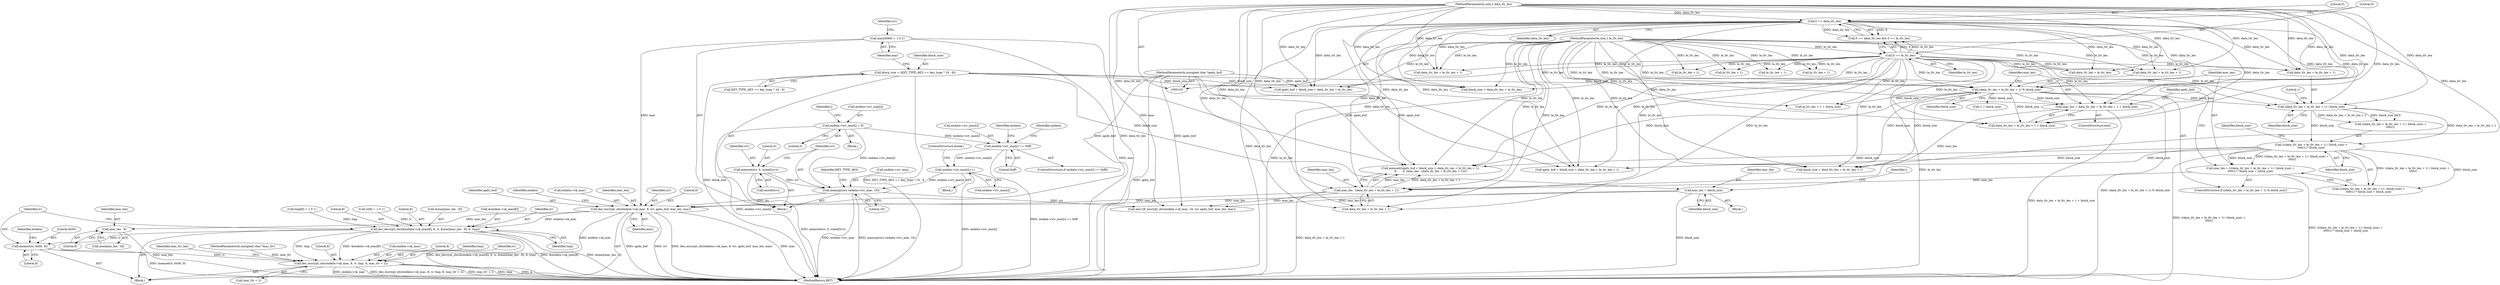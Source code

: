 digraph "0_OpenSC_8fe377e93b4b56060e5bbfb6f3142ceaeca744fa_6@API" {
"1000306" [label="(Call,des_encrypt_cbc(exdata->sk_mac, 8, icv, apdu_buf, mac_len, mac))"];
"1000267" [label="(Call,memcpy(icv, exdata->icv_mac, 16))"];
"1000262" [label="(Call,memset(icv, 0, sizeof(icv)))"];
"1000255" [label="(Call,exdata->icv_mac[i]++)"];
"1000238" [label="(Call,exdata->icv_mac[i] == 0xff)"];
"1000246" [label="(Call,exdata->icv_mac[i] = 0)"];
"1000105" [label="(MethodParameterIn,unsigned char *apdu_buf)"];
"1000223" [label="(Call,mac_len - (data_tlv_len + le_tlv_len + 1))"];
"1000187" [label="(Call,mac_len = (((data_tlv_len + le_tlv_len + 1) / block_size) +\n\t\t\t\t\t1) * block_size + block_size)"];
"1000190" [label="(Call,(((data_tlv_len + le_tlv_len + 1) / block_size) +\n\t\t\t\t\t1) * block_size)"];
"1000192" [label="(Call,(data_tlv_len + le_tlv_len + 1) / block_size)"];
"1000106" [label="(MethodParameterIn,size_t data_tlv_len)"];
"1000157" [label="(Call,0 == data_tlv_len)"];
"1000107" [label="(MethodParameterIn,size_t le_tlv_len)"];
"1000160" [label="(Call,0 == le_tlv_len)"];
"1000180" [label="(Call,(data_tlv_len + le_tlv_len + 1) % block_size)"];
"1000113" [label="(Call,block_size = (KEY_TYPE_AES == key_type ? 16 : 8))"];
"1000203" [label="(Call,mac_len = data_tlv_len + le_tlv_len + 1 + block_size)"];
"1000164" [label="(Call,mac_len = block_size)"];
"1000122" [label="(Call,mac[4096] = { 0 })"];
"1000315" [label="(Call,des_decrypt_cbc(&exdata->sk_mac[8], 8, iv, &mac[mac_len - 8], 8, tmp))"];
"1000332" [label="(Call,memset(iv, 0x00, 8))"];
"1000336" [label="(Call,des_encrypt_cbc(exdata->sk_mac, 8, iv, tmp, 8, mac_tlv + 2))"];
"1000327" [label="(Call,mac_len - 8)"];
"1000204" [label="(Identifier,mac_len)"];
"1000335" [label="(Literal,8)"];
"1000161" [label="(Literal,0)"];
"1000191" [label="(Call,((data_tlv_len + le_tlv_len + 1) / block_size) +\n\t\t\t\t\t1)"];
"1000217" [label="(Call,data_tlv_len + le_tlv_len + 1)"];
"1000343" [label="(Literal,8)"];
"1000180" [label="(Call,(data_tlv_len + le_tlv_len + 1) % block_size)"];
"1000255" [label="(Call,exdata->icv_mac[i]++)"];
"1000198" [label="(Identifier,block_size)"];
"1000316" [label="(Call,&exdata->sk_mac[8])"];
"1000323" [label="(Identifier,iv)"];
"1000337" [label="(Call,exdata->sk_mac)"];
"1000304" [label="(Call,tmp[8] = { 0 })"];
"1000265" [label="(Call,sizeof(icv))"];
"1000261" [label="(ControlStructure,break;)"];
"1000190" [label="(Call,(((data_tlv_len + le_tlv_len + 1) / block_size) +\n\t\t\t\t\t1) * block_size)"];
"1000181" [label="(Call,data_tlv_len + le_tlv_len + 1)"];
"1000319" [label="(Identifier,exdata)"];
"1000340" [label="(Literal,8)"];
"1000263" [label="(Identifier,icv)"];
"1000299" [label="(Block,)"];
"1000256" [label="(Call,exdata->icv_mac[i])"];
"1000237" [label="(ControlStructure,if (exdata->icv_mac[i] == 0xff))"];
"1000278" [label="(Call,aes128_encrypt_cbc(exdata->sk_mac, 16, icv, apdu_buf, mac_len, mac))"];
"1000313" [label="(Identifier,mac_len)"];
"1000213" [label="(Call,apdu_buf + block_size + data_tlv_len + le_tlv_len + 1)"];
"1000238" [label="(Call,exdata->icv_mac[i] == 0xff)"];
"1000227" [label="(Call,le_tlv_len + 1)"];
"1000311" [label="(Identifier,icv)"];
"1000165" [label="(Identifier,mac_len)"];
"1000239" [label="(Call,exdata->icv_mac[i])"];
"1000159" [label="(Identifier,data_tlv_len)"];
"1000183" [label="(Call,le_tlv_len + 1)"];
"1000244" [label="(Literal,0xff)"];
"1000258" [label="(Identifier,exdata)"];
"1000202" [label="(ControlStructure,else)"];
"1000315" [label="(Call,des_decrypt_cbc(&exdata->sk_mac[8], 8, iv, &mac[mac_len - 8], 8, tmp))"];
"1000193" [label="(Call,data_tlv_len + le_tlv_len + 1)"];
"1000328" [label="(Identifier,mac_len)"];
"1000219" [label="(Call,le_tlv_len + 1)"];
"1000336" [label="(Call,des_encrypt_cbc(exdata->sk_mac, 8, iv, tmp, 8, mac_tlv + 2))"];
"1000314" [label="(Identifier,mac)"];
"1000156" [label="(Call,0 == data_tlv_len && 0 == le_tlv_len)"];
"1000306" [label="(Call,des_encrypt_cbc(exdata->sk_mac, 8, icv, apdu_buf, mac_len, mac))"];
"1000127" [label="(Identifier,icv)"];
"1000224" [label="(Identifier,mac_len)"];
"1000334" [label="(Literal,0x00)"];
"1000267" [label="(Call,memcpy(icv, exdata->icv_mac, 16))"];
"1000207" [label="(Call,le_tlv_len + 1 + block_size)"];
"1000188" [label="(Identifier,mac_len)"];
"1000333" [label="(Identifier,iv)"];
"1000199" [label="(Literal,1)"];
"1000192" [label="(Call,(data_tlv_len + le_tlv_len + 1) / block_size)"];
"1000264" [label="(Literal,0)"];
"1000325" [label="(Call,mac[mac_len - 8])"];
"1000332" [label="(Call,memset(iv, 0x00, 8))"];
"1000338" [label="(Identifier,exdata)"];
"1000331" [label="(Identifier,tmp)"];
"1000329" [label="(Literal,8)"];
"1000171" [label="(Call,apdu_buf + block_size + data_tlv_len + le_tlv_len)"];
"1000215" [label="(Call,block_size + data_tlv_len + le_tlv_len + 1)"];
"1000175" [label="(Call,data_tlv_len + le_tlv_len)"];
"1000249" [label="(Identifier,exdata)"];
"1000247" [label="(Call,exdata->icv_mac[i])"];
"1000327" [label="(Call,mac_len - 8)"];
"1000166" [label="(Identifier,block_size)"];
"1000246" [label="(Call,exdata->icv_mac[i] = 0)"];
"1000212" [label="(Call,memset((apdu_buf + block_size + data_tlv_len + le_tlv_len + 1),\n\t\t       0, (mac_len - (data_tlv_len + le_tlv_len + 1))))"];
"1000225" [label="(Call,data_tlv_len + le_tlv_len + 1)"];
"1000160" [label="(Call,0 == le_tlv_len)"];
"1000195" [label="(Call,le_tlv_len + 1)"];
"1000342" [label="(Identifier,tmp)"];
"1000223" [label="(Call,mac_len - (data_tlv_len + le_tlv_len + 1))"];
"1000122" [label="(Call,mac[4096] = { 0 })"];
"1000179" [label="(ControlStructure,if ((data_tlv_len + le_tlv_len + 1) % block_size))"];
"1000310" [label="(Literal,8)"];
"1000355" [label="(MethodReturn,RET)"];
"1000189" [label="(Call,(((data_tlv_len + le_tlv_len + 1) / block_size) +\n\t\t\t\t\t1) * block_size + block_size)"];
"1000214" [label="(Identifier,apdu_buf)"];
"1000312" [label="(Identifier,apdu_buf)"];
"1000205" [label="(Call,data_tlv_len + le_tlv_len + 1 + block_size)"];
"1000330" [label="(Literal,8)"];
"1000187" [label="(Call,mac_len = (((data_tlv_len + le_tlv_len + 1) / block_size) +\n\t\t\t\t\t1) * block_size + block_size)"];
"1000162" [label="(Identifier,le_tlv_len)"];
"1000113" [label="(Call,block_size = (KEY_TYPE_AES == key_type ? 16 : 8))"];
"1000301" [label="(Call,iv[8] = { 0 })"];
"1000307" [label="(Call,exdata->sk_mac)"];
"1000341" [label="(Identifier,iv)"];
"1000115" [label="(Call,KEY_TYPE_AES == key_type ? 16 : 8)"];
"1000349" [label="(Identifier,mac_tlv_len)"];
"1000268" [label="(Identifier,icv)"];
"1000322" [label="(Literal,8)"];
"1000235" [label="(Identifier,i)"];
"1000186" [label="(Identifier,block_size)"];
"1000107" [label="(MethodParameterIn,size_t le_tlv_len)"];
"1000105" [label="(MethodParameterIn,unsigned char *apdu_buf)"];
"1000232" [label="(Identifier,i)"];
"1000164" [label="(Call,mac_len = block_size)"];
"1000275" [label="(Identifier,KEY_TYPE_AES)"];
"1000254" [label="(Block,)"];
"1000262" [label="(Call,memset(icv, 0, sizeof(icv)))"];
"1000203" [label="(Call,mac_len = data_tlv_len + le_tlv_len + 1 + block_size)"];
"1000201" [label="(Identifier,block_size)"];
"1000163" [label="(Block,)"];
"1000173" [label="(Call,block_size + data_tlv_len + le_tlv_len)"];
"1000245" [label="(Block,)"];
"1000157" [label="(Call,0 == data_tlv_len)"];
"1000123" [label="(Identifier,mac)"];
"1000272" [label="(Literal,16)"];
"1000269" [label="(Call,exdata->icv_mac)"];
"1000114" [label="(Identifier,block_size)"];
"1000158" [label="(Literal,0)"];
"1000200" [label="(Identifier,block_size)"];
"1000106" [label="(MethodParameterIn,size_t data_tlv_len)"];
"1000209" [label="(Call,1 + block_size)"];
"1000344" [label="(Call,mac_tlv + 2)"];
"1000252" [label="(Literal,0)"];
"1000324" [label="(Call,&mac[mac_len - 8])"];
"1000108" [label="(MethodParameterIn,unsigned char *mac_tlv)"];
"1000111" [label="(Block,)"];
"1000306" -> "1000299"  [label="AST: "];
"1000306" -> "1000314"  [label="CFG: "];
"1000307" -> "1000306"  [label="AST: "];
"1000310" -> "1000306"  [label="AST: "];
"1000311" -> "1000306"  [label="AST: "];
"1000312" -> "1000306"  [label="AST: "];
"1000313" -> "1000306"  [label="AST: "];
"1000314" -> "1000306"  [label="AST: "];
"1000319" -> "1000306"  [label="CFG: "];
"1000306" -> "1000355"  [label="DDG: apdu_buf"];
"1000306" -> "1000355"  [label="DDG: icv"];
"1000306" -> "1000355"  [label="DDG: des_encrypt_cbc(exdata->sk_mac, 8, icv, apdu_buf, mac_len, mac)"];
"1000306" -> "1000355"  [label="DDG: mac"];
"1000267" -> "1000306"  [label="DDG: icv"];
"1000105" -> "1000306"  [label="DDG: apdu_buf"];
"1000223" -> "1000306"  [label="DDG: mac_len"];
"1000164" -> "1000306"  [label="DDG: mac_len"];
"1000122" -> "1000306"  [label="DDG: mac"];
"1000306" -> "1000315"  [label="DDG: exdata->sk_mac"];
"1000306" -> "1000327"  [label="DDG: mac_len"];
"1000306" -> "1000336"  [label="DDG: exdata->sk_mac"];
"1000267" -> "1000111"  [label="AST: "];
"1000267" -> "1000272"  [label="CFG: "];
"1000268" -> "1000267"  [label="AST: "];
"1000269" -> "1000267"  [label="AST: "];
"1000272" -> "1000267"  [label="AST: "];
"1000275" -> "1000267"  [label="CFG: "];
"1000267" -> "1000355"  [label="DDG: exdata->icv_mac"];
"1000267" -> "1000355"  [label="DDG: memcpy(icv, exdata->icv_mac, 16)"];
"1000262" -> "1000267"  [label="DDG: icv"];
"1000255" -> "1000267"  [label="DDG: exdata->icv_mac[i]"];
"1000246" -> "1000267"  [label="DDG: exdata->icv_mac[i]"];
"1000267" -> "1000278"  [label="DDG: icv"];
"1000262" -> "1000111"  [label="AST: "];
"1000262" -> "1000265"  [label="CFG: "];
"1000263" -> "1000262"  [label="AST: "];
"1000264" -> "1000262"  [label="AST: "];
"1000265" -> "1000262"  [label="AST: "];
"1000268" -> "1000262"  [label="CFG: "];
"1000262" -> "1000355"  [label="DDG: memset(icv, 0, sizeof(icv))"];
"1000255" -> "1000254"  [label="AST: "];
"1000255" -> "1000256"  [label="CFG: "];
"1000256" -> "1000255"  [label="AST: "];
"1000261" -> "1000255"  [label="CFG: "];
"1000255" -> "1000355"  [label="DDG: exdata->icv_mac[i]"];
"1000238" -> "1000255"  [label="DDG: exdata->icv_mac[i]"];
"1000238" -> "1000237"  [label="AST: "];
"1000238" -> "1000244"  [label="CFG: "];
"1000239" -> "1000238"  [label="AST: "];
"1000244" -> "1000238"  [label="AST: "];
"1000249" -> "1000238"  [label="CFG: "];
"1000258" -> "1000238"  [label="CFG: "];
"1000238" -> "1000355"  [label="DDG: exdata->icv_mac[i] == 0xff"];
"1000246" -> "1000238"  [label="DDG: exdata->icv_mac[i]"];
"1000246" -> "1000245"  [label="AST: "];
"1000246" -> "1000252"  [label="CFG: "];
"1000247" -> "1000246"  [label="AST: "];
"1000252" -> "1000246"  [label="AST: "];
"1000235" -> "1000246"  [label="CFG: "];
"1000246" -> "1000355"  [label="DDG: exdata->icv_mac[i]"];
"1000105" -> "1000103"  [label="AST: "];
"1000105" -> "1000355"  [label="DDG: apdu_buf"];
"1000105" -> "1000171"  [label="DDG: apdu_buf"];
"1000105" -> "1000212"  [label="DDG: apdu_buf"];
"1000105" -> "1000213"  [label="DDG: apdu_buf"];
"1000105" -> "1000278"  [label="DDG: apdu_buf"];
"1000223" -> "1000212"  [label="AST: "];
"1000223" -> "1000225"  [label="CFG: "];
"1000224" -> "1000223"  [label="AST: "];
"1000225" -> "1000223"  [label="AST: "];
"1000212" -> "1000223"  [label="CFG: "];
"1000223" -> "1000355"  [label="DDG: data_tlv_len + le_tlv_len + 1"];
"1000223" -> "1000212"  [label="DDG: mac_len"];
"1000223" -> "1000212"  [label="DDG: data_tlv_len + le_tlv_len + 1"];
"1000187" -> "1000223"  [label="DDG: mac_len"];
"1000203" -> "1000223"  [label="DDG: mac_len"];
"1000106" -> "1000223"  [label="DDG: data_tlv_len"];
"1000157" -> "1000223"  [label="DDG: data_tlv_len"];
"1000107" -> "1000223"  [label="DDG: le_tlv_len"];
"1000160" -> "1000223"  [label="DDG: le_tlv_len"];
"1000223" -> "1000278"  [label="DDG: mac_len"];
"1000187" -> "1000179"  [label="AST: "];
"1000187" -> "1000189"  [label="CFG: "];
"1000188" -> "1000187"  [label="AST: "];
"1000189" -> "1000187"  [label="AST: "];
"1000214" -> "1000187"  [label="CFG: "];
"1000187" -> "1000355"  [label="DDG: (((data_tlv_len + le_tlv_len + 1) / block_size) +\n\t\t\t\t\t1) * block_size + block_size"];
"1000190" -> "1000187"  [label="DDG: ((data_tlv_len + le_tlv_len + 1) / block_size) +\n\t\t\t\t\t1"];
"1000190" -> "1000187"  [label="DDG: block_size"];
"1000190" -> "1000189"  [label="AST: "];
"1000190" -> "1000200"  [label="CFG: "];
"1000191" -> "1000190"  [label="AST: "];
"1000200" -> "1000190"  [label="AST: "];
"1000201" -> "1000190"  [label="CFG: "];
"1000190" -> "1000355"  [label="DDG: ((data_tlv_len + le_tlv_len + 1) / block_size) +\n\t\t\t\t\t1"];
"1000190" -> "1000189"  [label="DDG: ((data_tlv_len + le_tlv_len + 1) / block_size) +\n\t\t\t\t\t1"];
"1000190" -> "1000189"  [label="DDG: block_size"];
"1000192" -> "1000190"  [label="DDG: data_tlv_len + le_tlv_len + 1"];
"1000192" -> "1000190"  [label="DDG: block_size"];
"1000190" -> "1000212"  [label="DDG: block_size"];
"1000190" -> "1000213"  [label="DDG: block_size"];
"1000190" -> "1000215"  [label="DDG: block_size"];
"1000192" -> "1000191"  [label="AST: "];
"1000192" -> "1000198"  [label="CFG: "];
"1000193" -> "1000192"  [label="AST: "];
"1000198" -> "1000192"  [label="AST: "];
"1000199" -> "1000192"  [label="CFG: "];
"1000192" -> "1000191"  [label="DDG: data_tlv_len + le_tlv_len + 1"];
"1000192" -> "1000191"  [label="DDG: block_size"];
"1000106" -> "1000192"  [label="DDG: data_tlv_len"];
"1000157" -> "1000192"  [label="DDG: data_tlv_len"];
"1000107" -> "1000192"  [label="DDG: le_tlv_len"];
"1000160" -> "1000192"  [label="DDG: le_tlv_len"];
"1000180" -> "1000192"  [label="DDG: block_size"];
"1000106" -> "1000103"  [label="AST: "];
"1000106" -> "1000355"  [label="DDG: data_tlv_len"];
"1000106" -> "1000157"  [label="DDG: data_tlv_len"];
"1000106" -> "1000171"  [label="DDG: data_tlv_len"];
"1000106" -> "1000173"  [label="DDG: data_tlv_len"];
"1000106" -> "1000175"  [label="DDG: data_tlv_len"];
"1000106" -> "1000180"  [label="DDG: data_tlv_len"];
"1000106" -> "1000181"  [label="DDG: data_tlv_len"];
"1000106" -> "1000193"  [label="DDG: data_tlv_len"];
"1000106" -> "1000203"  [label="DDG: data_tlv_len"];
"1000106" -> "1000205"  [label="DDG: data_tlv_len"];
"1000106" -> "1000212"  [label="DDG: data_tlv_len"];
"1000106" -> "1000213"  [label="DDG: data_tlv_len"];
"1000106" -> "1000215"  [label="DDG: data_tlv_len"];
"1000106" -> "1000217"  [label="DDG: data_tlv_len"];
"1000106" -> "1000225"  [label="DDG: data_tlv_len"];
"1000157" -> "1000156"  [label="AST: "];
"1000157" -> "1000159"  [label="CFG: "];
"1000158" -> "1000157"  [label="AST: "];
"1000159" -> "1000157"  [label="AST: "];
"1000161" -> "1000157"  [label="CFG: "];
"1000156" -> "1000157"  [label="CFG: "];
"1000157" -> "1000355"  [label="DDG: data_tlv_len"];
"1000157" -> "1000156"  [label="DDG: 0"];
"1000157" -> "1000156"  [label="DDG: data_tlv_len"];
"1000157" -> "1000171"  [label="DDG: data_tlv_len"];
"1000157" -> "1000173"  [label="DDG: data_tlv_len"];
"1000157" -> "1000175"  [label="DDG: data_tlv_len"];
"1000157" -> "1000180"  [label="DDG: data_tlv_len"];
"1000157" -> "1000181"  [label="DDG: data_tlv_len"];
"1000157" -> "1000193"  [label="DDG: data_tlv_len"];
"1000157" -> "1000203"  [label="DDG: data_tlv_len"];
"1000157" -> "1000205"  [label="DDG: data_tlv_len"];
"1000157" -> "1000212"  [label="DDG: data_tlv_len"];
"1000157" -> "1000213"  [label="DDG: data_tlv_len"];
"1000157" -> "1000215"  [label="DDG: data_tlv_len"];
"1000157" -> "1000217"  [label="DDG: data_tlv_len"];
"1000157" -> "1000225"  [label="DDG: data_tlv_len"];
"1000107" -> "1000103"  [label="AST: "];
"1000107" -> "1000355"  [label="DDG: le_tlv_len"];
"1000107" -> "1000160"  [label="DDG: le_tlv_len"];
"1000107" -> "1000171"  [label="DDG: le_tlv_len"];
"1000107" -> "1000173"  [label="DDG: le_tlv_len"];
"1000107" -> "1000175"  [label="DDG: le_tlv_len"];
"1000107" -> "1000180"  [label="DDG: le_tlv_len"];
"1000107" -> "1000181"  [label="DDG: le_tlv_len"];
"1000107" -> "1000183"  [label="DDG: le_tlv_len"];
"1000107" -> "1000193"  [label="DDG: le_tlv_len"];
"1000107" -> "1000195"  [label="DDG: le_tlv_len"];
"1000107" -> "1000203"  [label="DDG: le_tlv_len"];
"1000107" -> "1000205"  [label="DDG: le_tlv_len"];
"1000107" -> "1000207"  [label="DDG: le_tlv_len"];
"1000107" -> "1000212"  [label="DDG: le_tlv_len"];
"1000107" -> "1000213"  [label="DDG: le_tlv_len"];
"1000107" -> "1000215"  [label="DDG: le_tlv_len"];
"1000107" -> "1000217"  [label="DDG: le_tlv_len"];
"1000107" -> "1000219"  [label="DDG: le_tlv_len"];
"1000107" -> "1000225"  [label="DDG: le_tlv_len"];
"1000107" -> "1000227"  [label="DDG: le_tlv_len"];
"1000160" -> "1000156"  [label="AST: "];
"1000160" -> "1000162"  [label="CFG: "];
"1000161" -> "1000160"  [label="AST: "];
"1000162" -> "1000160"  [label="AST: "];
"1000156" -> "1000160"  [label="CFG: "];
"1000160" -> "1000355"  [label="DDG: le_tlv_len"];
"1000160" -> "1000156"  [label="DDG: 0"];
"1000160" -> "1000156"  [label="DDG: le_tlv_len"];
"1000160" -> "1000171"  [label="DDG: le_tlv_len"];
"1000160" -> "1000173"  [label="DDG: le_tlv_len"];
"1000160" -> "1000175"  [label="DDG: le_tlv_len"];
"1000160" -> "1000180"  [label="DDG: le_tlv_len"];
"1000160" -> "1000181"  [label="DDG: le_tlv_len"];
"1000160" -> "1000183"  [label="DDG: le_tlv_len"];
"1000160" -> "1000193"  [label="DDG: le_tlv_len"];
"1000160" -> "1000195"  [label="DDG: le_tlv_len"];
"1000160" -> "1000203"  [label="DDG: le_tlv_len"];
"1000160" -> "1000205"  [label="DDG: le_tlv_len"];
"1000160" -> "1000207"  [label="DDG: le_tlv_len"];
"1000160" -> "1000212"  [label="DDG: le_tlv_len"];
"1000160" -> "1000213"  [label="DDG: le_tlv_len"];
"1000160" -> "1000215"  [label="DDG: le_tlv_len"];
"1000160" -> "1000217"  [label="DDG: le_tlv_len"];
"1000160" -> "1000219"  [label="DDG: le_tlv_len"];
"1000160" -> "1000225"  [label="DDG: le_tlv_len"];
"1000160" -> "1000227"  [label="DDG: le_tlv_len"];
"1000180" -> "1000179"  [label="AST: "];
"1000180" -> "1000186"  [label="CFG: "];
"1000181" -> "1000180"  [label="AST: "];
"1000186" -> "1000180"  [label="AST: "];
"1000188" -> "1000180"  [label="CFG: "];
"1000204" -> "1000180"  [label="CFG: "];
"1000180" -> "1000355"  [label="DDG: (data_tlv_len + le_tlv_len + 1) % block_size"];
"1000113" -> "1000180"  [label="DDG: block_size"];
"1000180" -> "1000203"  [label="DDG: block_size"];
"1000180" -> "1000205"  [label="DDG: block_size"];
"1000180" -> "1000207"  [label="DDG: block_size"];
"1000180" -> "1000209"  [label="DDG: block_size"];
"1000180" -> "1000212"  [label="DDG: block_size"];
"1000180" -> "1000213"  [label="DDG: block_size"];
"1000180" -> "1000215"  [label="DDG: block_size"];
"1000113" -> "1000111"  [label="AST: "];
"1000113" -> "1000115"  [label="CFG: "];
"1000114" -> "1000113"  [label="AST: "];
"1000115" -> "1000113"  [label="AST: "];
"1000123" -> "1000113"  [label="CFG: "];
"1000113" -> "1000355"  [label="DDG: block_size"];
"1000113" -> "1000355"  [label="DDG: KEY_TYPE_AES == key_type ? 16 : 8"];
"1000113" -> "1000164"  [label="DDG: block_size"];
"1000113" -> "1000171"  [label="DDG: block_size"];
"1000113" -> "1000173"  [label="DDG: block_size"];
"1000203" -> "1000202"  [label="AST: "];
"1000203" -> "1000205"  [label="CFG: "];
"1000204" -> "1000203"  [label="AST: "];
"1000205" -> "1000203"  [label="AST: "];
"1000214" -> "1000203"  [label="CFG: "];
"1000203" -> "1000355"  [label="DDG: data_tlv_len + le_tlv_len + 1 + block_size"];
"1000164" -> "1000163"  [label="AST: "];
"1000164" -> "1000166"  [label="CFG: "];
"1000165" -> "1000164"  [label="AST: "];
"1000166" -> "1000164"  [label="AST: "];
"1000232" -> "1000164"  [label="CFG: "];
"1000164" -> "1000355"  [label="DDG: block_size"];
"1000164" -> "1000278"  [label="DDG: mac_len"];
"1000122" -> "1000111"  [label="AST: "];
"1000122" -> "1000123"  [label="CFG: "];
"1000123" -> "1000122"  [label="AST: "];
"1000127" -> "1000122"  [label="CFG: "];
"1000122" -> "1000355"  [label="DDG: mac"];
"1000122" -> "1000278"  [label="DDG: mac"];
"1000315" -> "1000299"  [label="AST: "];
"1000315" -> "1000331"  [label="CFG: "];
"1000316" -> "1000315"  [label="AST: "];
"1000322" -> "1000315"  [label="AST: "];
"1000323" -> "1000315"  [label="AST: "];
"1000324" -> "1000315"  [label="AST: "];
"1000330" -> "1000315"  [label="AST: "];
"1000331" -> "1000315"  [label="AST: "];
"1000333" -> "1000315"  [label="CFG: "];
"1000315" -> "1000355"  [label="DDG: des_decrypt_cbc(&exdata->sk_mac[8], 8, iv, &mac[mac_len - 8], 8, tmp)"];
"1000315" -> "1000355"  [label="DDG: &exdata->sk_mac[8]"];
"1000315" -> "1000355"  [label="DDG: &mac[mac_len - 8]"];
"1000301" -> "1000315"  [label="DDG: iv"];
"1000304" -> "1000315"  [label="DDG: tmp"];
"1000315" -> "1000332"  [label="DDG: iv"];
"1000315" -> "1000336"  [label="DDG: &exdata->sk_mac[8]"];
"1000315" -> "1000336"  [label="DDG: tmp"];
"1000332" -> "1000299"  [label="AST: "];
"1000332" -> "1000335"  [label="CFG: "];
"1000333" -> "1000332"  [label="AST: "];
"1000334" -> "1000332"  [label="AST: "];
"1000335" -> "1000332"  [label="AST: "];
"1000338" -> "1000332"  [label="CFG: "];
"1000332" -> "1000355"  [label="DDG: memset(iv, 0x00, 8)"];
"1000332" -> "1000336"  [label="DDG: iv"];
"1000336" -> "1000299"  [label="AST: "];
"1000336" -> "1000344"  [label="CFG: "];
"1000337" -> "1000336"  [label="AST: "];
"1000340" -> "1000336"  [label="AST: "];
"1000341" -> "1000336"  [label="AST: "];
"1000342" -> "1000336"  [label="AST: "];
"1000343" -> "1000336"  [label="AST: "];
"1000344" -> "1000336"  [label="AST: "];
"1000349" -> "1000336"  [label="CFG: "];
"1000336" -> "1000355"  [label="DDG: des_encrypt_cbc(exdata->sk_mac, 8, iv, tmp, 8, mac_tlv + 2)"];
"1000336" -> "1000355"  [label="DDG: mac_tlv + 2"];
"1000336" -> "1000355"  [label="DDG: tmp"];
"1000336" -> "1000355"  [label="DDG: iv"];
"1000336" -> "1000355"  [label="DDG: exdata->sk_mac"];
"1000108" -> "1000336"  [label="DDG: mac_tlv"];
"1000327" -> "1000325"  [label="AST: "];
"1000327" -> "1000329"  [label="CFG: "];
"1000328" -> "1000327"  [label="AST: "];
"1000329" -> "1000327"  [label="AST: "];
"1000325" -> "1000327"  [label="CFG: "];
"1000327" -> "1000355"  [label="DDG: mac_len"];
}
